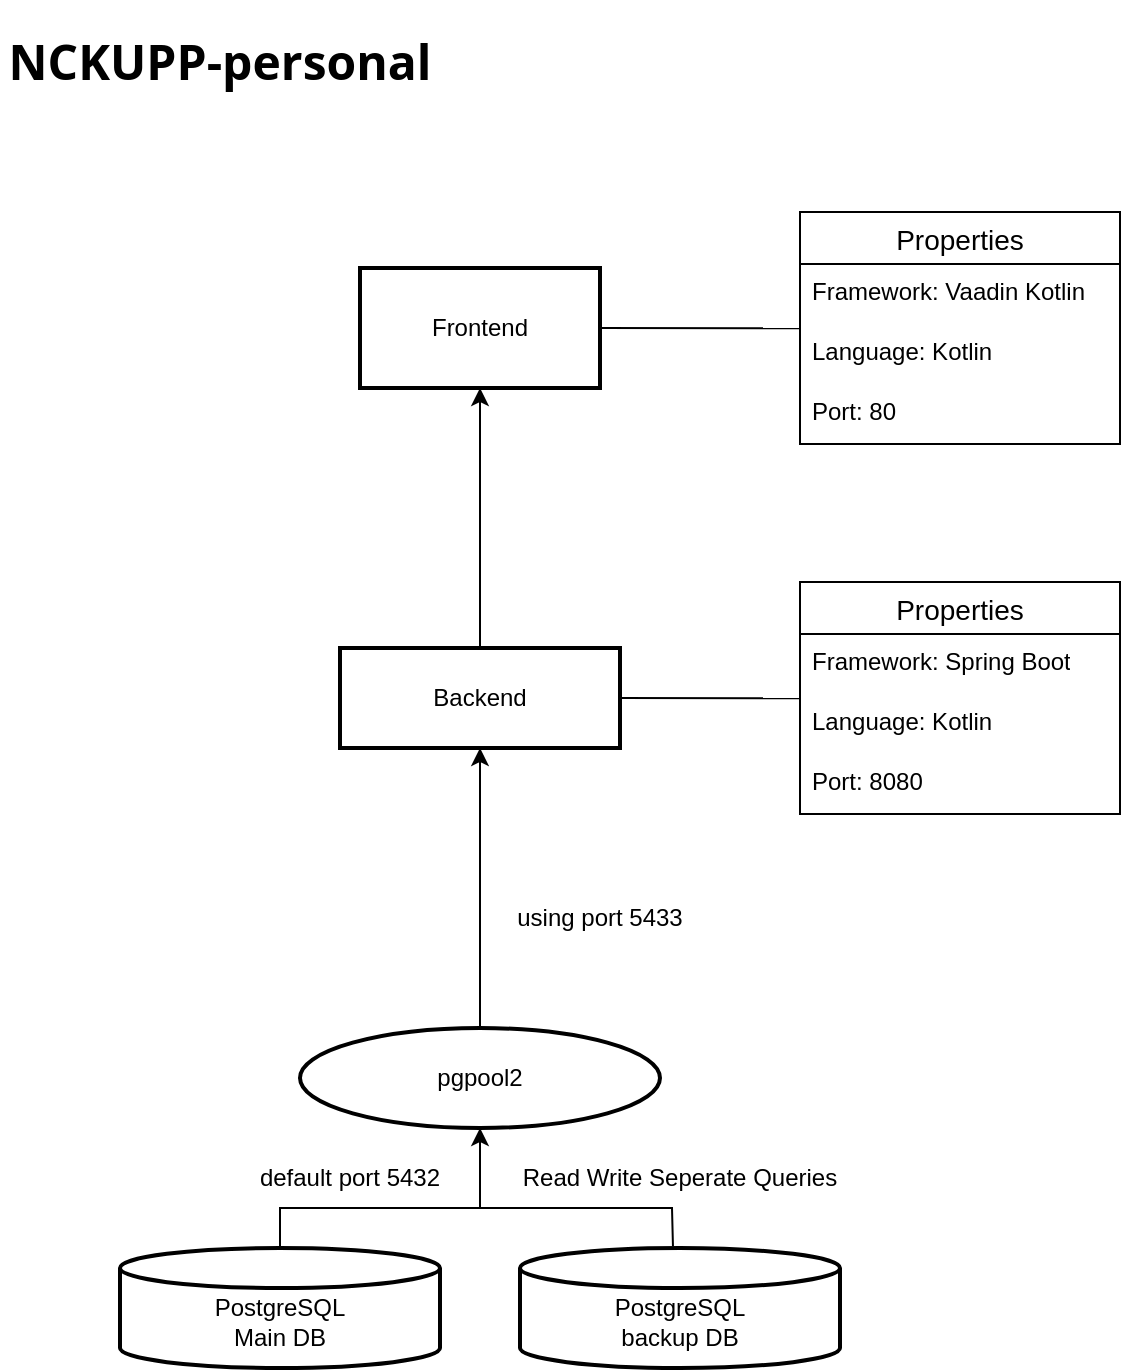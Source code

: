 <mxfile version="24.2.5" type="device">
  <diagram name="Page-1" id="FkTenAJskpMP2S2fhcY0">
    <mxGraphModel dx="896" dy="524" grid="1" gridSize="10" guides="1" tooltips="1" connect="1" arrows="1" fold="1" page="1" pageScale="1" pageWidth="827" pageHeight="1169" math="0" shadow="0">
      <root>
        <mxCell id="0" />
        <mxCell id="1" parent="0" />
        <mxCell id="I0Z3Zn0I9RhY797ahK46-16" value="&lt;h1&gt;&lt;font face=&quot;Noto Sans&quot;&gt;NCKUPP-personal&lt;/font&gt;&lt;/h1&gt;" style="text;html=1;align=center;verticalAlign=middle;whiteSpace=wrap;rounded=0;" vertex="1" parent="1">
          <mxGeometry x="20" y="30" width="220" height="30" as="geometry" />
        </mxCell>
        <mxCell id="I0Z3Zn0I9RhY797ahK46-22" value="" style="edgeStyle=orthogonalEdgeStyle;rounded=0;orthogonalLoop=1;jettySize=auto;html=1;entryX=0.5;entryY=1;entryDx=0;entryDy=0;" edge="1" parent="1" target="I0Z3Zn0I9RhY797ahK46-21">
          <mxGeometry relative="1" as="geometry">
            <mxPoint x="160" y="648" as="sourcePoint" />
            <mxPoint x="260" y="588" as="targetPoint" />
            <Array as="points">
              <mxPoint x="160" y="618" />
              <mxPoint x="260" y="618" />
            </Array>
          </mxGeometry>
        </mxCell>
        <mxCell id="I0Z3Zn0I9RhY797ahK46-18" value="&lt;div&gt;&lt;br&gt;&lt;/div&gt;PostgreSQL&lt;div&gt;Main DB&lt;/div&gt;" style="strokeWidth=2;html=1;shape=mxgraph.flowchart.database;whiteSpace=wrap;" vertex="1" parent="1">
          <mxGeometry x="80" y="638" width="160" height="60" as="geometry" />
        </mxCell>
        <mxCell id="I0Z3Zn0I9RhY797ahK46-20" value="&lt;div&gt;&lt;br&gt;&lt;/div&gt;PostgreSQL&lt;div&gt;backup DB&lt;/div&gt;" style="strokeWidth=2;html=1;shape=mxgraph.flowchart.database;whiteSpace=wrap;" vertex="1" parent="1">
          <mxGeometry x="280" y="638" width="160" height="60" as="geometry" />
        </mxCell>
        <mxCell id="I0Z3Zn0I9RhY797ahK46-32" value="" style="edgeStyle=orthogonalEdgeStyle;rounded=0;orthogonalLoop=1;jettySize=auto;html=1;" edge="1" parent="1" source="I0Z3Zn0I9RhY797ahK46-21" target="I0Z3Zn0I9RhY797ahK46-31">
          <mxGeometry relative="1" as="geometry" />
        </mxCell>
        <mxCell id="I0Z3Zn0I9RhY797ahK46-21" value="pgpool2" style="ellipse;whiteSpace=wrap;html=1;strokeWidth=2;" vertex="1" parent="1">
          <mxGeometry x="170" y="528" width="180" height="50" as="geometry" />
        </mxCell>
        <mxCell id="I0Z3Zn0I9RhY797ahK46-27" value="" style="endArrow=none;html=1;rounded=0;exitX=0.478;exitY=-0.015;exitDx=0;exitDy=0;exitPerimeter=0;" edge="1" parent="1" source="I0Z3Zn0I9RhY797ahK46-20">
          <mxGeometry width="50" height="50" relative="1" as="geometry">
            <mxPoint x="430" y="628" as="sourcePoint" />
            <mxPoint x="260" y="618" as="targetPoint" />
            <Array as="points">
              <mxPoint x="356" y="618" />
            </Array>
          </mxGeometry>
        </mxCell>
        <mxCell id="I0Z3Zn0I9RhY797ahK46-29" value="Read Write Seperate Queries" style="text;html=1;align=center;verticalAlign=middle;whiteSpace=wrap;rounded=0;" vertex="1" parent="1">
          <mxGeometry x="260" y="588" width="200" height="30" as="geometry" />
        </mxCell>
        <mxCell id="I0Z3Zn0I9RhY797ahK46-68" value="" style="edgeStyle=orthogonalEdgeStyle;rounded=0;orthogonalLoop=1;jettySize=auto;html=1;" edge="1" parent="1" source="I0Z3Zn0I9RhY797ahK46-31" target="I0Z3Zn0I9RhY797ahK46-67">
          <mxGeometry relative="1" as="geometry" />
        </mxCell>
        <mxCell id="I0Z3Zn0I9RhY797ahK46-31" value="Backend" style="whiteSpace=wrap;html=1;strokeWidth=2;" vertex="1" parent="1">
          <mxGeometry x="190" y="338" width="140" height="50" as="geometry" />
        </mxCell>
        <mxCell id="I0Z3Zn0I9RhY797ahK46-54" value="Properties" style="swimlane;fontStyle=0;childLayout=stackLayout;horizontal=1;startSize=26;horizontalStack=0;resizeParent=1;resizeParentMax=0;resizeLast=0;collapsible=1;marginBottom=0;align=center;fontSize=14;movable=1;resizable=1;rotatable=1;deletable=1;editable=1;locked=0;connectable=1;" vertex="1" parent="1">
          <mxGeometry x="420" y="305" width="160" height="116" as="geometry" />
        </mxCell>
        <mxCell id="I0Z3Zn0I9RhY797ahK46-55" value="Framework: Spring Boot" style="text;strokeColor=none;fillColor=none;spacingLeft=4;spacingRight=4;overflow=hidden;rotatable=1;points=[[0,0.5],[1,0.5]];portConstraint=eastwest;fontSize=12;whiteSpace=wrap;html=1;movable=1;resizable=1;deletable=1;editable=1;locked=0;connectable=1;" vertex="1" parent="I0Z3Zn0I9RhY797ahK46-54">
          <mxGeometry y="26" width="160" height="30" as="geometry" />
        </mxCell>
        <mxCell id="I0Z3Zn0I9RhY797ahK46-56" value="Language: Kotlin" style="text;strokeColor=none;fillColor=none;spacingLeft=4;spacingRight=4;overflow=hidden;rotatable=1;points=[[0,0.5],[1,0.5]];portConstraint=eastwest;fontSize=12;whiteSpace=wrap;html=1;movable=1;resizable=1;deletable=1;editable=1;locked=0;connectable=1;" vertex="1" parent="I0Z3Zn0I9RhY797ahK46-54">
          <mxGeometry y="56" width="160" height="30" as="geometry" />
        </mxCell>
        <mxCell id="I0Z3Zn0I9RhY797ahK46-57" value="Port: 8080" style="text;strokeColor=none;fillColor=none;spacingLeft=4;spacingRight=4;overflow=hidden;rotatable=1;points=[[0,0.5],[1,0.5]];portConstraint=eastwest;fontSize=12;whiteSpace=wrap;html=1;movable=1;resizable=1;deletable=1;editable=1;locked=0;connectable=1;" vertex="1" parent="I0Z3Zn0I9RhY797ahK46-54">
          <mxGeometry y="86" width="160" height="30" as="geometry" />
        </mxCell>
        <mxCell id="I0Z3Zn0I9RhY797ahK46-62" value="using port 5433" style="text;html=1;align=center;verticalAlign=middle;whiteSpace=wrap;rounded=0;" vertex="1" parent="1">
          <mxGeometry x="260" y="458" width="120" height="30" as="geometry" />
        </mxCell>
        <mxCell id="I0Z3Zn0I9RhY797ahK46-63" value="default port 5432" style="text;html=1;align=center;verticalAlign=middle;whiteSpace=wrap;rounded=0;" vertex="1" parent="1">
          <mxGeometry x="130" y="588" width="130" height="30" as="geometry" />
        </mxCell>
        <mxCell id="I0Z3Zn0I9RhY797ahK46-65" value="" style="endArrow=none;html=1;rounded=0;exitX=1;exitY=0.5;exitDx=0;exitDy=0;entryX=0.001;entryY=1.071;entryDx=0;entryDy=0;entryPerimeter=0;" edge="1" parent="1" source="I0Z3Zn0I9RhY797ahK46-31" target="I0Z3Zn0I9RhY797ahK46-55">
          <mxGeometry width="50" height="50" relative="1" as="geometry">
            <mxPoint x="340" y="408" as="sourcePoint" />
            <mxPoint x="410" y="363" as="targetPoint" />
          </mxGeometry>
        </mxCell>
        <mxCell id="I0Z3Zn0I9RhY797ahK46-67" value="Frontend" style="whiteSpace=wrap;html=1;strokeWidth=2;" vertex="1" parent="1">
          <mxGeometry x="200" y="148" width="120" height="60" as="geometry" />
        </mxCell>
        <mxCell id="I0Z3Zn0I9RhY797ahK46-69" value="Properties" style="swimlane;fontStyle=0;childLayout=stackLayout;horizontal=1;startSize=26;horizontalStack=0;resizeParent=1;resizeParentMax=0;resizeLast=0;collapsible=1;marginBottom=0;align=center;fontSize=14;movable=1;resizable=1;rotatable=1;deletable=1;editable=1;locked=0;connectable=1;" vertex="1" parent="1">
          <mxGeometry x="420" y="120" width="160" height="116" as="geometry" />
        </mxCell>
        <mxCell id="I0Z3Zn0I9RhY797ahK46-70" value="Framework: Vaadin Kotlin" style="text;strokeColor=none;fillColor=none;spacingLeft=4;spacingRight=4;overflow=hidden;rotatable=1;points=[[0,0.5],[1,0.5]];portConstraint=eastwest;fontSize=12;whiteSpace=wrap;html=1;movable=1;resizable=1;deletable=1;editable=1;locked=0;connectable=1;" vertex="1" parent="I0Z3Zn0I9RhY797ahK46-69">
          <mxGeometry y="26" width="160" height="30" as="geometry" />
        </mxCell>
        <mxCell id="I0Z3Zn0I9RhY797ahK46-71" value="Language: Kotlin" style="text;strokeColor=none;fillColor=none;spacingLeft=4;spacingRight=4;overflow=hidden;rotatable=1;points=[[0,0.5],[1,0.5]];portConstraint=eastwest;fontSize=12;whiteSpace=wrap;html=1;movable=1;resizable=1;deletable=1;editable=1;locked=0;connectable=1;" vertex="1" parent="I0Z3Zn0I9RhY797ahK46-69">
          <mxGeometry y="56" width="160" height="30" as="geometry" />
        </mxCell>
        <mxCell id="I0Z3Zn0I9RhY797ahK46-72" value="Port: 80" style="text;strokeColor=none;fillColor=none;spacingLeft=4;spacingRight=4;overflow=hidden;rotatable=1;points=[[0,0.5],[1,0.5]];portConstraint=eastwest;fontSize=12;whiteSpace=wrap;html=1;movable=1;resizable=1;deletable=1;editable=1;locked=0;connectable=1;" vertex="1" parent="I0Z3Zn0I9RhY797ahK46-69">
          <mxGeometry y="86" width="160" height="30" as="geometry" />
        </mxCell>
        <mxCell id="I0Z3Zn0I9RhY797ahK46-73" value="" style="endArrow=none;html=1;rounded=0;exitX=1;exitY=0.5;exitDx=0;exitDy=0;entryX=0.001;entryY=1.071;entryDx=0;entryDy=0;entryPerimeter=0;" edge="1" parent="1" target="I0Z3Zn0I9RhY797ahK46-70">
          <mxGeometry width="50" height="50" relative="1" as="geometry">
            <mxPoint x="320" y="178" as="sourcePoint" />
            <mxPoint x="400" y="178" as="targetPoint" />
          </mxGeometry>
        </mxCell>
      </root>
    </mxGraphModel>
  </diagram>
</mxfile>
